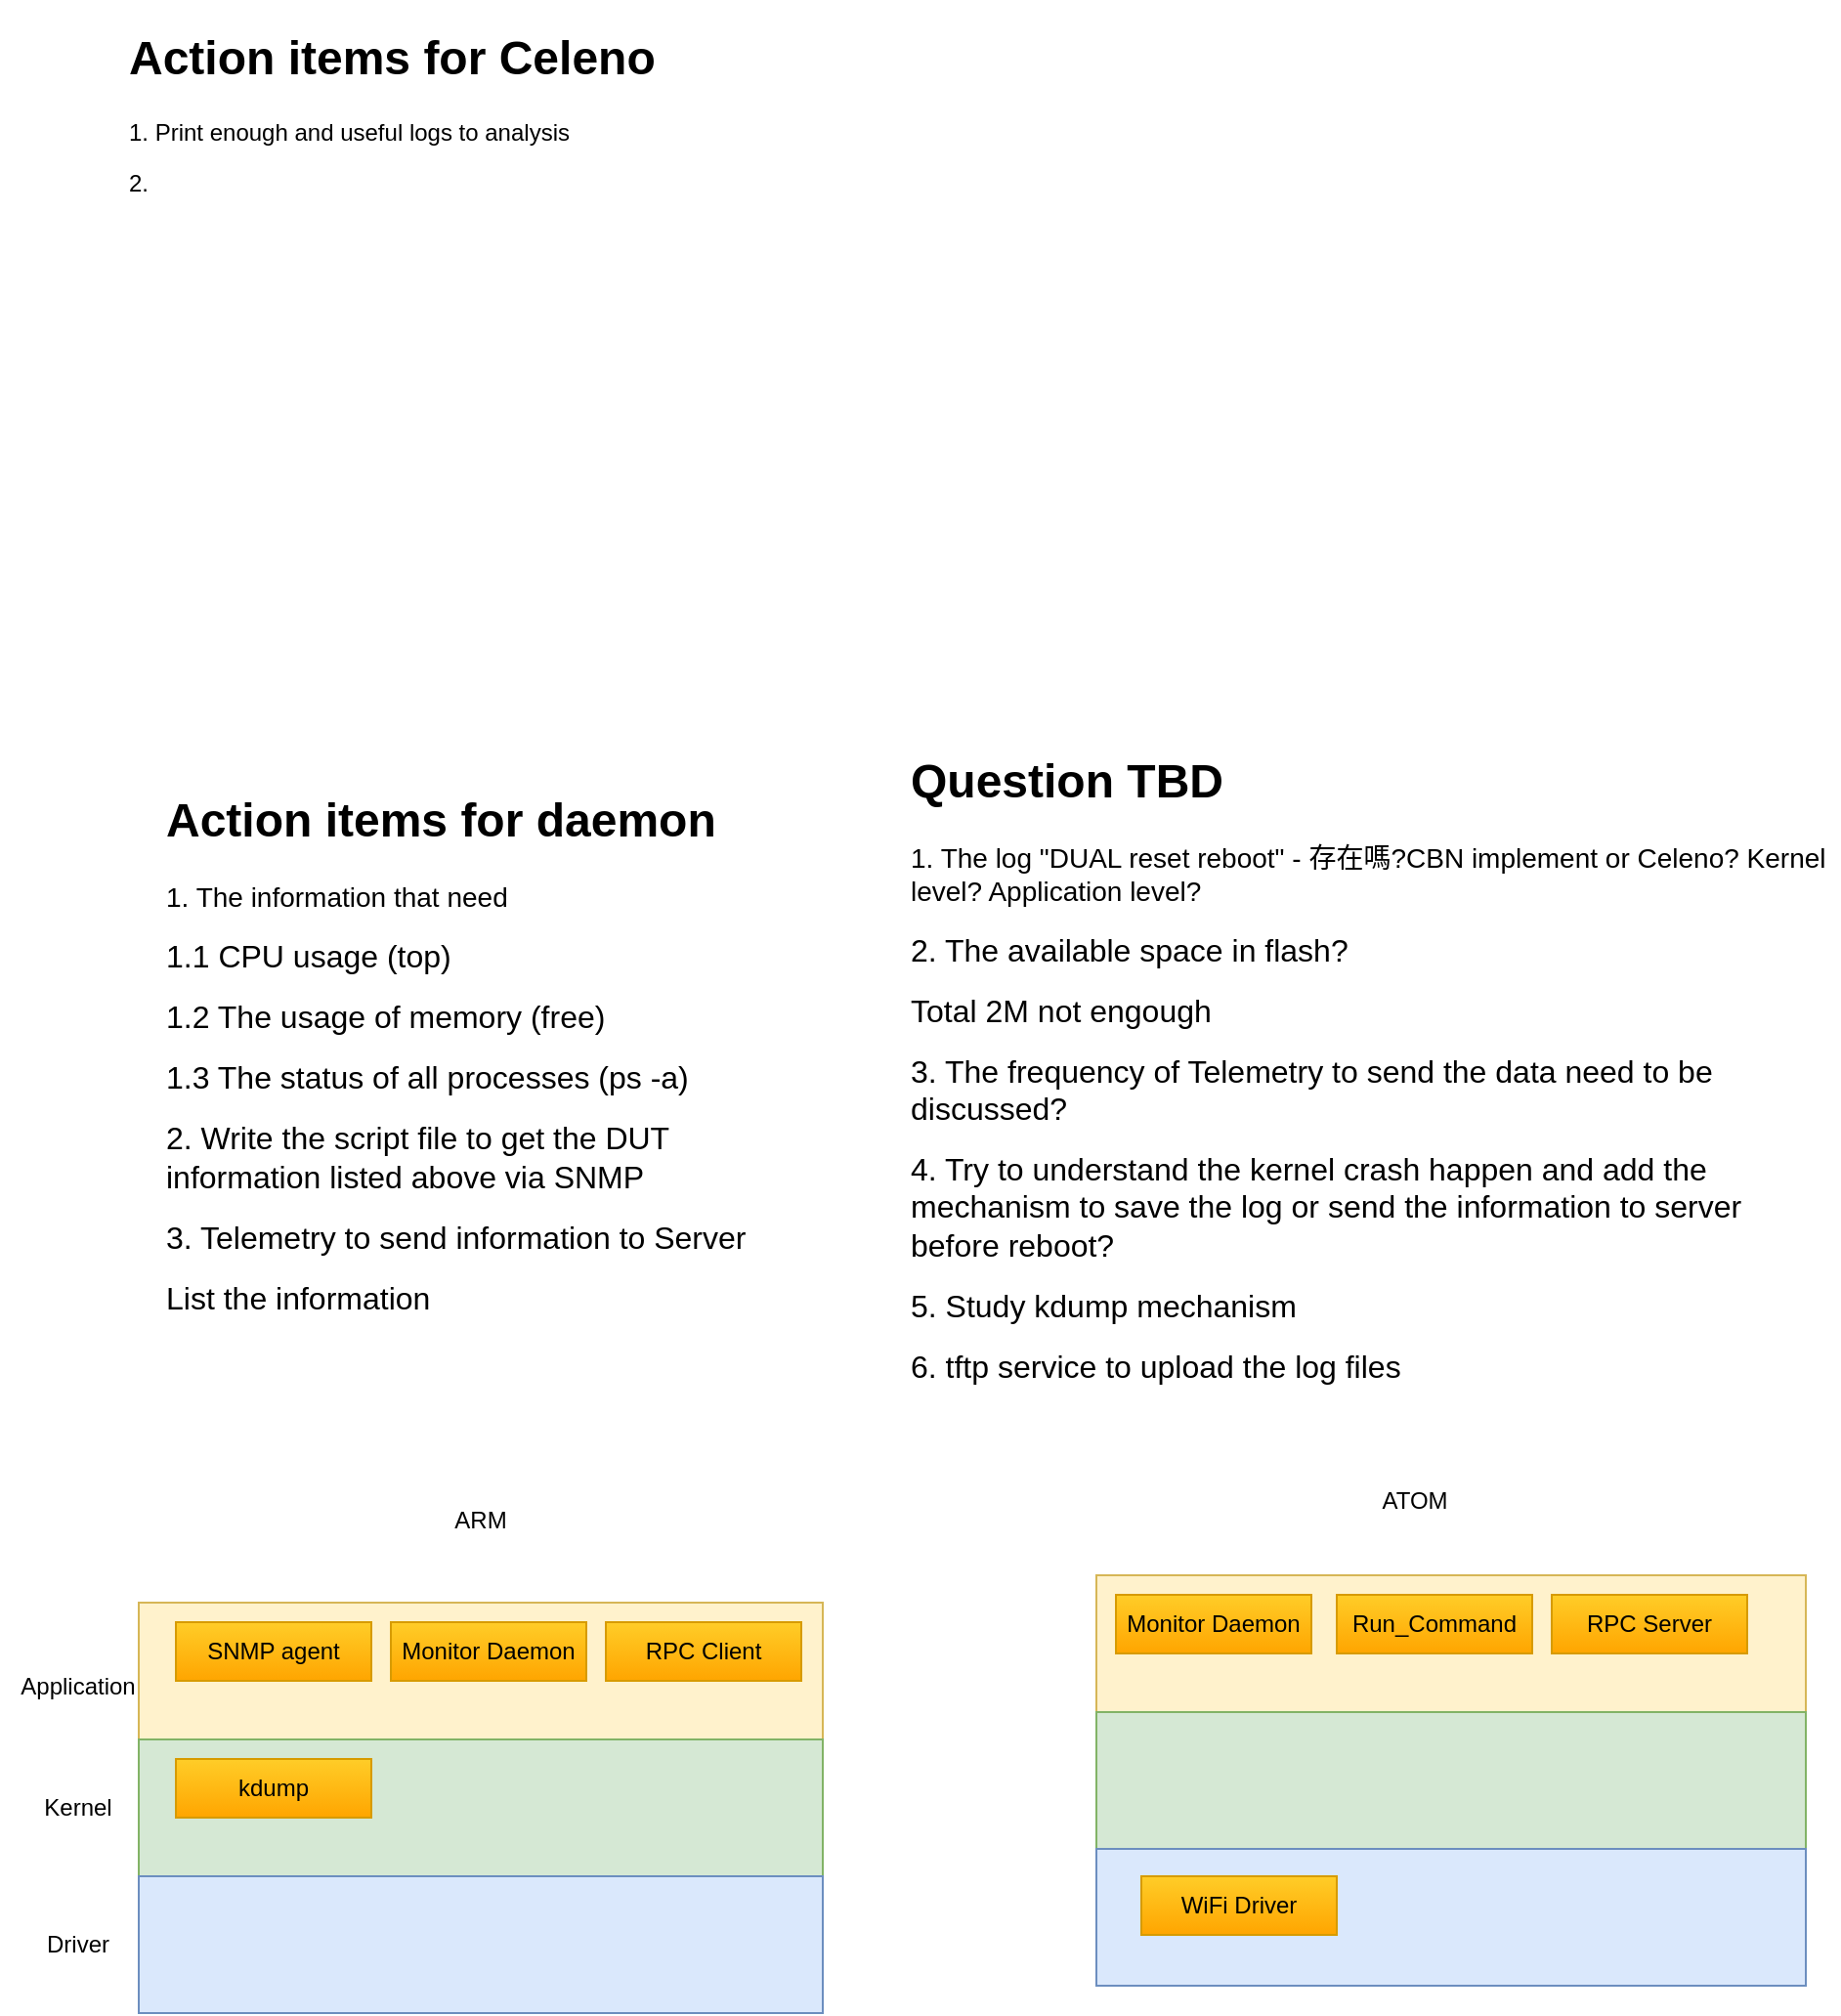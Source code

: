 <mxfile version="13.5.1" type="device"><diagram id="7x_9R0h--age9jidkBul" name="Page-1"><mxGraphModel dx="1138" dy="1827" grid="1" gridSize="10" guides="1" tooltips="1" connect="1" arrows="1" fold="1" page="1" pageScale="1" pageWidth="827" pageHeight="1169" math="0" shadow="0"><root><mxCell id="0"/><mxCell id="1" parent="0"/><mxCell id="YoJbuNzn9WBoPIWvOU1c-1" value="&lt;h1&gt;Action items for daemon&lt;/h1&gt;&lt;p&gt;&lt;font style=&quot;font-size: 14px&quot;&gt;1. The information that need&lt;/font&gt;&lt;/p&gt;&lt;p&gt;&lt;font size=&quot;3&quot;&gt;1.1 CPU usage (top)&lt;/font&gt;&lt;/p&gt;&lt;p&gt;&lt;font size=&quot;3&quot;&gt;1.2 The usage of memory (free)&lt;/font&gt;&lt;/p&gt;&lt;p&gt;&lt;font size=&quot;3&quot;&gt;1.3 The status of all processes (ps -a)&lt;/font&gt;&lt;/p&gt;&lt;p&gt;&lt;font size=&quot;3&quot;&gt;2. Write the script file to get the DUT information listed above via SNMP&lt;/font&gt;&lt;/p&gt;&lt;p&gt;&lt;font size=&quot;3&quot;&gt;3. Telemetry to send information to Server&lt;/font&gt;&lt;/p&gt;&lt;p&gt;&lt;font size=&quot;3&quot;&gt;List the information&lt;/font&gt;&lt;/p&gt;" style="text;html=1;strokeColor=none;fillColor=none;spacing=5;spacingTop=-20;whiteSpace=wrap;overflow=hidden;rounded=0;" vertex="1" parent="1"><mxGeometry x="99" y="-40" width="320" height="350" as="geometry"/></mxCell><mxCell id="YoJbuNzn9WBoPIWvOU1c-2" value="&lt;h1&gt;Question TBD&lt;/h1&gt;&lt;p&gt;&lt;font style=&quot;font-size: 14px&quot;&gt;1. The log &quot;DUAL reset reboot&quot; - 存在嗎?CBN implement or Celeno? Kernel level? Application level?&lt;/font&gt;&lt;/p&gt;&lt;p&gt;&lt;font size=&quot;3&quot;&gt;2. The available space in flash?&lt;/font&gt;&lt;/p&gt;&lt;p&gt;&lt;font size=&quot;3&quot;&gt;Total 2M not engough&lt;/font&gt;&lt;/p&gt;&lt;p&gt;&lt;font size=&quot;3&quot;&gt;3. The frequency of Telemetry to send the data need to be discussed?&amp;nbsp;&lt;/font&gt;&lt;/p&gt;&lt;p&gt;&lt;font size=&quot;3&quot;&gt;4. Try to understand the kernel crash happen and add the mechanism to save the log or send the information to server before reboot?&lt;/font&gt;&lt;/p&gt;&lt;p&gt;&lt;font size=&quot;3&quot;&gt;5. Study kdump mechanism&lt;/font&gt;&lt;/p&gt;&lt;p&gt;&lt;font size=&quot;3&quot;&gt;6. tftp service to upload the log files&lt;/font&gt;&lt;/p&gt;" style="text;html=1;strokeColor=none;fillColor=none;spacing=5;spacingTop=-20;whiteSpace=wrap;overflow=hidden;rounded=0;" vertex="1" parent="1"><mxGeometry x="480" y="-60" width="480" height="350" as="geometry"/></mxCell><mxCell id="YoJbuNzn9WBoPIWvOU1c-3" value="" style="rounded=0;whiteSpace=wrap;html=1;fillColor=#fff2cc;strokeColor=#d6b656;" vertex="1" parent="1"><mxGeometry x="90" y="380" width="350" height="70" as="geometry"/></mxCell><mxCell id="YoJbuNzn9WBoPIWvOU1c-4" value="" style="rounded=0;whiteSpace=wrap;html=1;fillColor=#d5e8d4;strokeColor=#82b366;" vertex="1" parent="1"><mxGeometry x="90" y="450" width="350" height="70" as="geometry"/></mxCell><mxCell id="YoJbuNzn9WBoPIWvOU1c-5" value="" style="rounded=0;whiteSpace=wrap;html=1;fillColor=#dae8fc;strokeColor=#6c8ebf;" vertex="1" parent="1"><mxGeometry x="90" y="520" width="350" height="70" as="geometry"/></mxCell><mxCell id="YoJbuNzn9WBoPIWvOU1c-9" value="Application" style="text;html=1;strokeColor=none;fillColor=none;align=center;verticalAlign=middle;whiteSpace=wrap;rounded=0;" vertex="1" parent="1"><mxGeometry x="19" y="405" width="80" height="35" as="geometry"/></mxCell><mxCell id="YoJbuNzn9WBoPIWvOU1c-10" value="Kernel" style="text;html=1;strokeColor=none;fillColor=none;align=center;verticalAlign=middle;whiteSpace=wrap;rounded=0;" vertex="1" parent="1"><mxGeometry x="19" y="467.5" width="80" height="35" as="geometry"/></mxCell><mxCell id="YoJbuNzn9WBoPIWvOU1c-11" value="Driver" style="text;html=1;strokeColor=none;fillColor=none;align=center;verticalAlign=middle;whiteSpace=wrap;rounded=0;" vertex="1" parent="1"><mxGeometry x="19" y="537.5" width="80" height="35" as="geometry"/></mxCell><mxCell id="YoJbuNzn9WBoPIWvOU1c-14" value="" style="rounded=0;whiteSpace=wrap;html=1;fillColor=#fff2cc;strokeColor=#d6b656;" vertex="1" parent="1"><mxGeometry x="580" y="366" width="363" height="70" as="geometry"/></mxCell><mxCell id="YoJbuNzn9WBoPIWvOU1c-15" value="" style="rounded=0;whiteSpace=wrap;html=1;fillColor=#d5e8d4;strokeColor=#82b366;" vertex="1" parent="1"><mxGeometry x="580" y="436" width="363" height="70" as="geometry"/></mxCell><mxCell id="YoJbuNzn9WBoPIWvOU1c-16" value="" style="rounded=0;whiteSpace=wrap;html=1;fillColor=#dae8fc;strokeColor=#6c8ebf;" vertex="1" parent="1"><mxGeometry x="580" y="506" width="363" height="70" as="geometry"/></mxCell><mxCell id="YoJbuNzn9WBoPIWvOU1c-17" value="ARM" style="text;html=1;strokeColor=none;fillColor=none;align=center;verticalAlign=middle;whiteSpace=wrap;rounded=0;" vertex="1" parent="1"><mxGeometry x="225" y="320" width="80" height="35" as="geometry"/></mxCell><mxCell id="YoJbuNzn9WBoPIWvOU1c-18" value="ATOM" style="text;html=1;strokeColor=none;fillColor=none;align=center;verticalAlign=middle;whiteSpace=wrap;rounded=0;" vertex="1" parent="1"><mxGeometry x="703" y="310" width="80" height="35" as="geometry"/></mxCell><mxCell id="YoJbuNzn9WBoPIWvOU1c-19" value="SNMP agent" style="rounded=0;whiteSpace=wrap;html=1;fillColor=#ffcd28;strokeColor=#d79b00;gradientColor=#ffa500;" vertex="1" parent="1"><mxGeometry x="109" y="390" width="100" height="30" as="geometry"/></mxCell><mxCell id="YoJbuNzn9WBoPIWvOU1c-20" value="Monitor Daemon" style="rounded=0;whiteSpace=wrap;html=1;fillColor=#ffcd28;strokeColor=#d79b00;gradientColor=#ffa500;" vertex="1" parent="1"><mxGeometry x="219" y="390" width="100" height="30" as="geometry"/></mxCell><mxCell id="YoJbuNzn9WBoPIWvOU1c-21" value="Monitor Daemon" style="rounded=0;whiteSpace=wrap;html=1;fillColor=#ffcd28;strokeColor=#d79b00;gradientColor=#ffa500;" vertex="1" parent="1"><mxGeometry x="590" y="376" width="100" height="30" as="geometry"/></mxCell><mxCell id="YoJbuNzn9WBoPIWvOU1c-22" value="kdump" style="rounded=0;whiteSpace=wrap;html=1;fillColor=#ffcd28;strokeColor=#d79b00;gradientColor=#ffa500;" vertex="1" parent="1"><mxGeometry x="109" y="460" width="100" height="30" as="geometry"/></mxCell><mxCell id="YoJbuNzn9WBoPIWvOU1c-23" value="Run_Command" style="rounded=0;whiteSpace=wrap;html=1;fillColor=#ffcd28;strokeColor=#d79b00;gradientColor=#ffa500;" vertex="1" parent="1"><mxGeometry x="703" y="376" width="100" height="30" as="geometry"/></mxCell><mxCell id="YoJbuNzn9WBoPIWvOU1c-24" value="RPC Server" style="rounded=0;whiteSpace=wrap;html=1;fillColor=#ffcd28;strokeColor=#d79b00;gradientColor=#ffa500;" vertex="1" parent="1"><mxGeometry x="813" y="376" width="100" height="30" as="geometry"/></mxCell><mxCell id="YoJbuNzn9WBoPIWvOU1c-25" value="RPC Client" style="rounded=0;whiteSpace=wrap;html=1;fillColor=#ffcd28;strokeColor=#d79b00;gradientColor=#ffa500;" vertex="1" parent="1"><mxGeometry x="329" y="390" width="100" height="30" as="geometry"/></mxCell><mxCell id="YoJbuNzn9WBoPIWvOU1c-26" value="&lt;h1&gt;Action items for Celeno&lt;/h1&gt;&lt;p&gt;1. Print enough and useful logs to analysis&lt;/p&gt;&lt;p&gt;&lt;span&gt;2.&amp;nbsp;&lt;/span&gt;&lt;/p&gt;" style="text;html=1;strokeColor=none;fillColor=none;spacing=5;spacingTop=-20;whiteSpace=wrap;overflow=hidden;rounded=0;" vertex="1" parent="1"><mxGeometry x="80" y="-430" width="320" height="290" as="geometry"/></mxCell><mxCell id="YoJbuNzn9WBoPIWvOU1c-27" value="WiFi Driver" style="rounded=0;whiteSpace=wrap;html=1;fillColor=#ffcd28;strokeColor=#d79b00;gradientColor=#ffa500;" vertex="1" parent="1"><mxGeometry x="603" y="520" width="100" height="30" as="geometry"/></mxCell></root></mxGraphModel></diagram></mxfile>